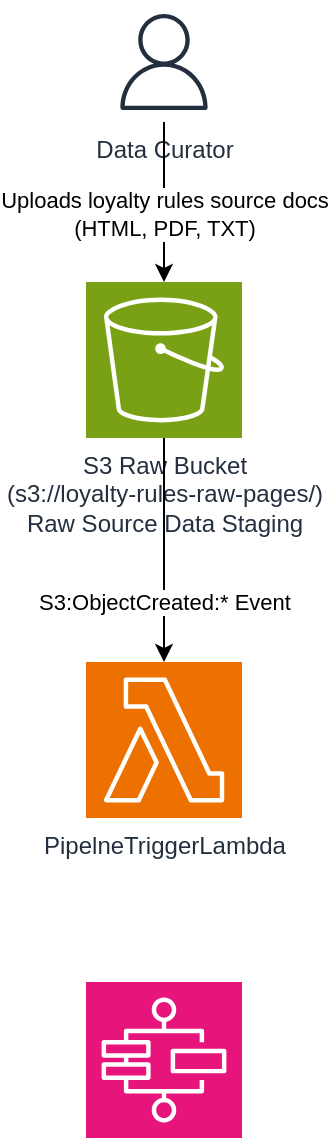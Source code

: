 <mxfile version="27.0.9">
  <diagram name="Page-1" id="un42c5U3645caeJpGxH3">
    <mxGraphModel dx="706" dy="604" grid="1" gridSize="10" guides="1" tooltips="1" connect="1" arrows="1" fold="1" page="1" pageScale="1" pageWidth="850" pageHeight="1100" math="0" shadow="0">
      <root>
        <mxCell id="0" />
        <mxCell id="1" parent="0" />
        <mxCell id="G5mH1ch0lITLifQvD1t9-3" value="Data Curator" style="sketch=0;outlineConnect=0;fontColor=#232F3E;gradientColor=none;strokeColor=#232F3E;fillColor=#ffffff;dashed=0;verticalLabelPosition=bottom;verticalAlign=top;align=center;html=1;fontSize=12;fontStyle=0;aspect=fixed;shape=mxgraph.aws4.resourceIcon;resIcon=mxgraph.aws4.user;" vertex="1" parent="1">
          <mxGeometry x="330" y="40" width="60" height="60" as="geometry" />
        </mxCell>
        <mxCell id="G5mH1ch0lITLifQvD1t9-6" value="S3 Raw Bucket&lt;div&gt;(s3://loyalty-rules-raw-pages/)&lt;/div&gt;&lt;div&gt;Raw Source Data Staging&lt;/div&gt;" style="sketch=0;points=[[0,0,0],[0.25,0,0],[0.5,0,0],[0.75,0,0],[1,0,0],[0,1,0],[0.25,1,0],[0.5,1,0],[0.75,1,0],[1,1,0],[0,0.25,0],[0,0.5,0],[0,0.75,0],[1,0.25,0],[1,0.5,0],[1,0.75,0]];outlineConnect=0;fontColor=#232F3E;fillColor=#7AA116;strokeColor=#ffffff;dashed=0;verticalLabelPosition=bottom;verticalAlign=top;align=center;html=1;fontSize=12;fontStyle=0;aspect=fixed;shape=mxgraph.aws4.resourceIcon;resIcon=mxgraph.aws4.s3;" vertex="1" parent="1">
          <mxGeometry x="321" y="180" width="78" height="78" as="geometry" />
        </mxCell>
        <mxCell id="G5mH1ch0lITLifQvD1t9-9" value="" style="endArrow=classic;html=1;rounded=0;entryX=0.5;entryY=0;entryDx=0;entryDy=0;entryPerimeter=0;" edge="1" parent="1" source="G5mH1ch0lITLifQvD1t9-3" target="G5mH1ch0lITLifQvD1t9-6">
          <mxGeometry width="50" height="50" relative="1" as="geometry">
            <mxPoint x="340" y="340" as="sourcePoint" />
            <mxPoint x="390" y="290" as="targetPoint" />
          </mxGeometry>
        </mxCell>
        <mxCell id="G5mH1ch0lITLifQvD1t9-10" value="Uploads loyalty rules source docs&lt;br&gt;(HTML, PDF, TXT)" style="edgeLabel;html=1;align=center;verticalAlign=middle;resizable=0;points=[];" vertex="1" connectable="0" parent="G5mH1ch0lITLifQvD1t9-9">
          <mxGeometry x="-0.075" relative="1" as="geometry">
            <mxPoint y="9" as="offset" />
          </mxGeometry>
        </mxCell>
        <mxCell id="G5mH1ch0lITLifQvD1t9-11" value="PipelneTriggerLambda" style="sketch=0;points=[[0,0,0],[0.25,0,0],[0.5,0,0],[0.75,0,0],[1,0,0],[0,1,0],[0.25,1,0],[0.5,1,0],[0.75,1,0],[1,1,0],[0,0.25,0],[0,0.5,0],[0,0.75,0],[1,0.25,0],[1,0.5,0],[1,0.75,0]];outlineConnect=0;fontColor=#232F3E;fillColor=#ED7100;strokeColor=#ffffff;dashed=0;verticalLabelPosition=bottom;verticalAlign=top;align=center;html=1;fontSize=12;fontStyle=0;aspect=fixed;shape=mxgraph.aws4.resourceIcon;resIcon=mxgraph.aws4.lambda;" vertex="1" parent="1">
          <mxGeometry x="321" y="370" width="78" height="78" as="geometry" />
        </mxCell>
        <mxCell id="G5mH1ch0lITLifQvD1t9-12" value="" style="endArrow=classic;html=1;rounded=0;exitX=0.5;exitY=1;exitDx=0;exitDy=0;exitPerimeter=0;entryX=0.5;entryY=0;entryDx=0;entryDy=0;entryPerimeter=0;" edge="1" parent="1" source="G5mH1ch0lITLifQvD1t9-6" target="G5mH1ch0lITLifQvD1t9-11">
          <mxGeometry width="50" height="50" relative="1" as="geometry">
            <mxPoint x="150" y="480" as="sourcePoint" />
            <mxPoint x="360" y="350" as="targetPoint" />
          </mxGeometry>
        </mxCell>
        <mxCell id="G5mH1ch0lITLifQvD1t9-13" value="S3:ObjectCreated:* Event" style="edgeLabel;html=1;align=center;verticalAlign=middle;resizable=0;points=[];" vertex="1" connectable="0" parent="G5mH1ch0lITLifQvD1t9-12">
          <mxGeometry x="0.176" y="-2" relative="1" as="geometry">
            <mxPoint x="2" y="16" as="offset" />
          </mxGeometry>
        </mxCell>
        <mxCell id="G5mH1ch0lITLifQvD1t9-14" value="" style="sketch=0;points=[[0,0,0],[0.25,0,0],[0.5,0,0],[0.75,0,0],[1,0,0],[0,1,0],[0.25,1,0],[0.5,1,0],[0.75,1,0],[1,1,0],[0,0.25,0],[0,0.5,0],[0,0.75,0],[1,0.25,0],[1,0.5,0],[1,0.75,0]];outlineConnect=0;fontColor=#232F3E;fillColor=#E7157B;strokeColor=#ffffff;dashed=0;verticalLabelPosition=bottom;verticalAlign=top;align=center;html=1;fontSize=12;fontStyle=0;aspect=fixed;shape=mxgraph.aws4.resourceIcon;resIcon=mxgraph.aws4.step_functions;" vertex="1" parent="1">
          <mxGeometry x="321" y="530" width="78" height="78" as="geometry" />
        </mxCell>
      </root>
    </mxGraphModel>
  </diagram>
</mxfile>
